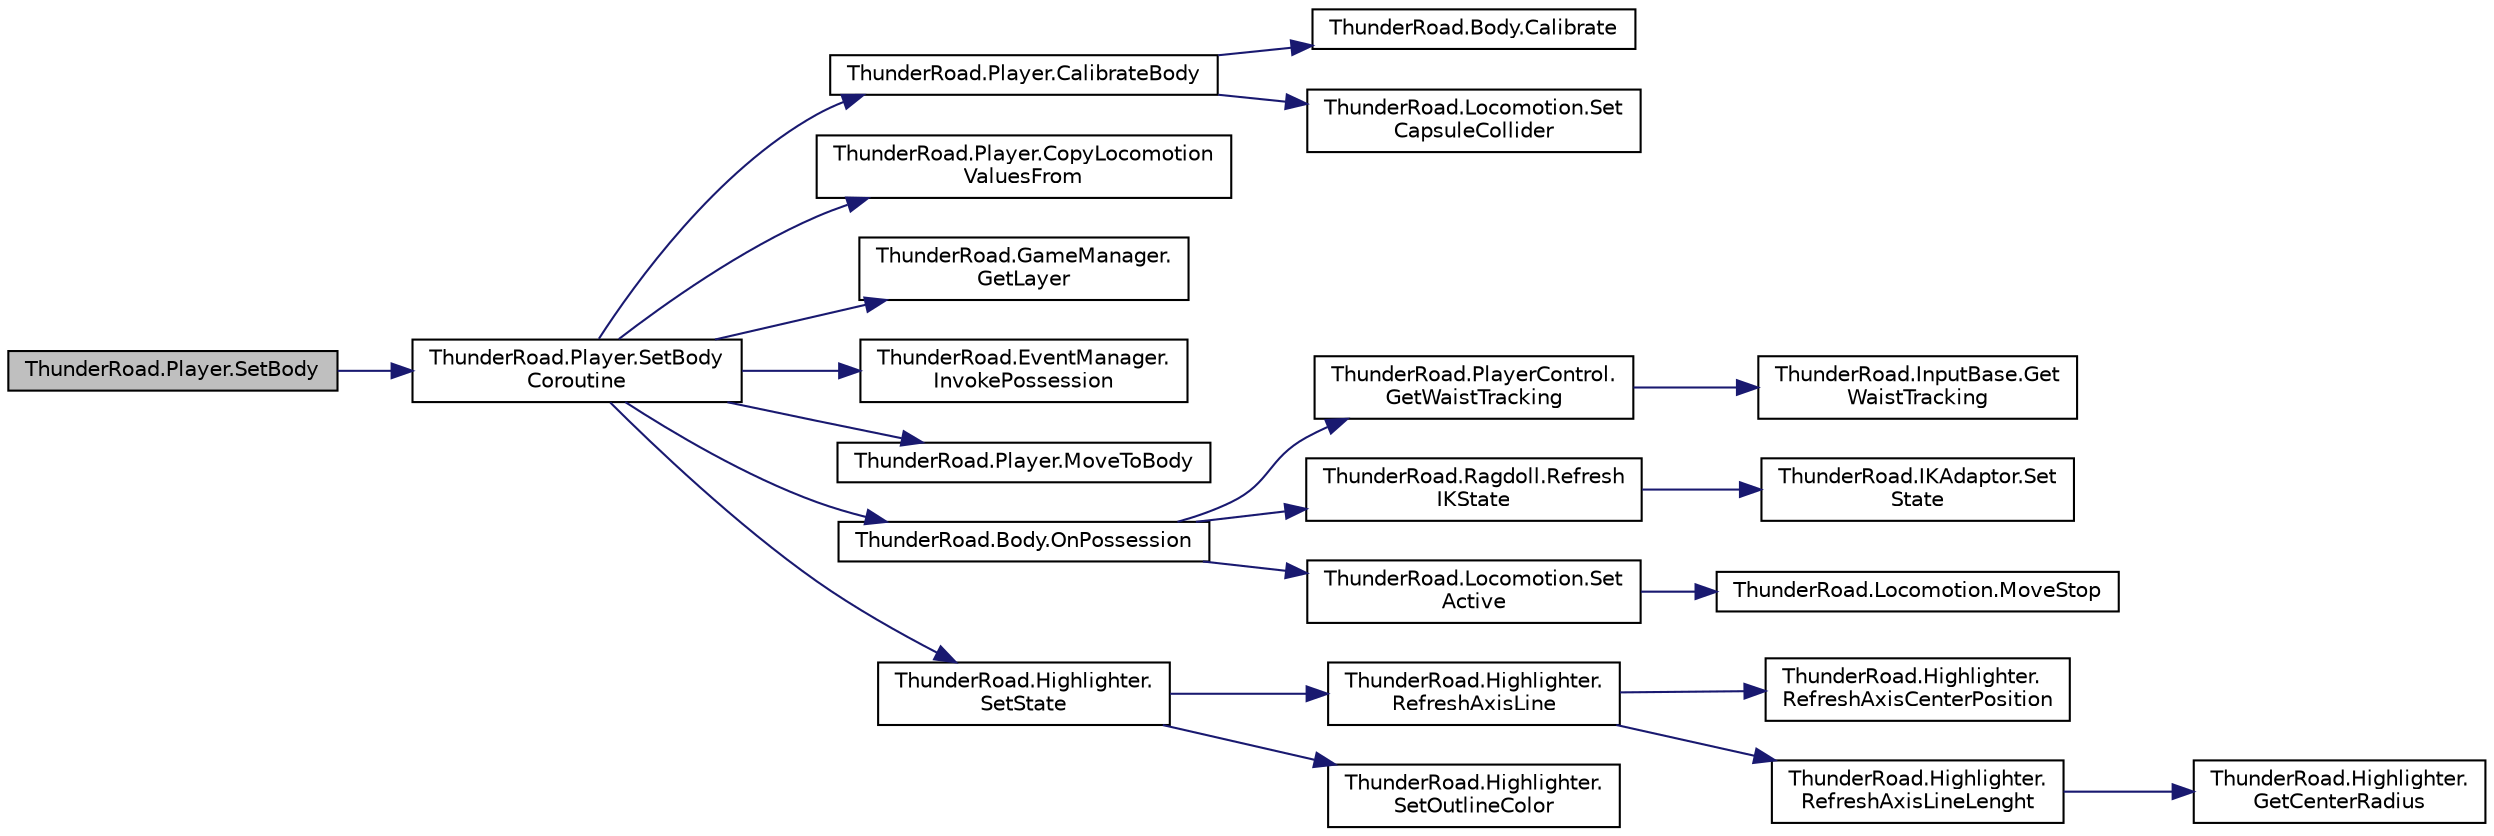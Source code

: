 digraph "ThunderRoad.Player.SetBody"
{
 // LATEX_PDF_SIZE
  edge [fontname="Helvetica",fontsize="10",labelfontname="Helvetica",labelfontsize="10"];
  node [fontname="Helvetica",fontsize="10",shape=record];
  rankdir="LR";
  Node1 [label="ThunderRoad.Player.SetBody",height=0.2,width=0.4,color="black", fillcolor="grey75", style="filled", fontcolor="black",tooltip="Sets the body."];
  Node1 -> Node2 [color="midnightblue",fontsize="10",style="solid",fontname="Helvetica"];
  Node2 [label="ThunderRoad.Player.SetBody\lCoroutine",height=0.2,width=0.4,color="black", fillcolor="white", style="filled",URL="$class_thunder_road_1_1_player.html#a81ee86e0ef9a7b346afe02053b4837f5",tooltip="Sets the body coroutine."];
  Node2 -> Node3 [color="midnightblue",fontsize="10",style="solid",fontname="Helvetica"];
  Node3 [label="ThunderRoad.Player.CalibrateBody",height=0.2,width=0.4,color="black", fillcolor="white", style="filled",URL="$class_thunder_road_1_1_player.html#a6b5380cf00142223271979a8e9b59ccc",tooltip="Calibrates the body."];
  Node3 -> Node4 [color="midnightblue",fontsize="10",style="solid",fontname="Helvetica"];
  Node4 [label="ThunderRoad.Body.Calibrate",height=0.2,width=0.4,color="black", fillcolor="white", style="filled",URL="$class_thunder_road_1_1_body.html#ae92dae2b8e5624fcac17c030047ab987",tooltip="Calibrates this instance."];
  Node3 -> Node5 [color="midnightblue",fontsize="10",style="solid",fontname="Helvetica"];
  Node5 [label="ThunderRoad.Locomotion.Set\lCapsuleCollider",height=0.2,width=0.4,color="black", fillcolor="white", style="filled",URL="$class_thunder_road_1_1_locomotion.html#a15ff1202536b7fe2aff9e892b223594c",tooltip="Sets the capsule collider."];
  Node2 -> Node6 [color="midnightblue",fontsize="10",style="solid",fontname="Helvetica"];
  Node6 [label="ThunderRoad.Player.CopyLocomotion\lValuesFrom",height=0.2,width=0.4,color="black", fillcolor="white", style="filled",URL="$class_thunder_road_1_1_player.html#ac71e62c7cca90dfba098b4dc8a30a0dd",tooltip="Copies the locomotion values from."];
  Node2 -> Node7 [color="midnightblue",fontsize="10",style="solid",fontname="Helvetica"];
  Node7 [label="ThunderRoad.GameManager.\lGetLayer",height=0.2,width=0.4,color="black", fillcolor="white", style="filled",URL="$class_thunder_road_1_1_game_manager.html#a4b7e3521ff92f30374062207b6e30352",tooltip="Gets the layer."];
  Node2 -> Node8 [color="midnightblue",fontsize="10",style="solid",fontname="Helvetica"];
  Node8 [label="ThunderRoad.EventManager.\lInvokePossession",height=0.2,width=0.4,color="black", fillcolor="white", style="filled",URL="$class_thunder_road_1_1_event_manager.html#a9e4a4c5913907c3ac03f6b40d401fb19",tooltip="Invokes the possession."];
  Node2 -> Node9 [color="midnightblue",fontsize="10",style="solid",fontname="Helvetica"];
  Node9 [label="ThunderRoad.Player.MoveToBody",height=0.2,width=0.4,color="black", fillcolor="white", style="filled",URL="$class_thunder_road_1_1_player.html#a82ec5ad086c968f63714aa6308a6ea0e",tooltip="Moves to body."];
  Node2 -> Node10 [color="midnightblue",fontsize="10",style="solid",fontname="Helvetica"];
  Node10 [label="ThunderRoad.Body.OnPossession",height=0.2,width=0.4,color="black", fillcolor="white", style="filled",URL="$class_thunder_road_1_1_body.html#a65793276df6340092c64136da8eab9bf",tooltip="Called when [possession]."];
  Node10 -> Node11 [color="midnightblue",fontsize="10",style="solid",fontname="Helvetica"];
  Node11 [label="ThunderRoad.PlayerControl.\lGetWaistTracking",height=0.2,width=0.4,color="black", fillcolor="white", style="filled",URL="$class_thunder_road_1_1_player_control.html#a9db7d87dc955e52677e182683d36c45f",tooltip="Gets the waist tracking."];
  Node11 -> Node12 [color="midnightblue",fontsize="10",style="solid",fontname="Helvetica"];
  Node12 [label="ThunderRoad.InputBase.Get\lWaistTracking",height=0.2,width=0.4,color="black", fillcolor="white", style="filled",URL="$class_thunder_road_1_1_input_base.html#a68d0dae92f22754dfb2318706a5cf9f7",tooltip="Gets the waist tracking."];
  Node10 -> Node13 [color="midnightblue",fontsize="10",style="solid",fontname="Helvetica"];
  Node13 [label="ThunderRoad.Ragdoll.Refresh\lIKState",height=0.2,width=0.4,color="black", fillcolor="white", style="filled",URL="$class_thunder_road_1_1_ragdoll.html#a4a2919a73a4b441770329465e888fefa",tooltip="Refreshes the state of the ik."];
  Node13 -> Node14 [color="midnightblue",fontsize="10",style="solid",fontname="Helvetica"];
  Node14 [label="ThunderRoad.IKAdaptor.Set\lState",height=0.2,width=0.4,color="black", fillcolor="white", style="filled",URL="$class_thunder_road_1_1_i_k_adaptor.html#ac6aad81cc98d5bf27f06f05186ba9139",tooltip="Sets the state."];
  Node10 -> Node15 [color="midnightblue",fontsize="10",style="solid",fontname="Helvetica"];
  Node15 [label="ThunderRoad.Locomotion.Set\lActive",height=0.2,width=0.4,color="black", fillcolor="white", style="filled",URL="$class_thunder_road_1_1_locomotion.html#a42376933acd3a910da0bf5ca6f8f0cff",tooltip="Sets the active."];
  Node15 -> Node16 [color="midnightblue",fontsize="10",style="solid",fontname="Helvetica"];
  Node16 [label="ThunderRoad.Locomotion.MoveStop",height=0.2,width=0.4,color="black", fillcolor="white", style="filled",URL="$class_thunder_road_1_1_locomotion.html#a0f7eff462503193dc7cc5e96a70cd5f3",tooltip="Moves the stop."];
  Node2 -> Node17 [color="midnightblue",fontsize="10",style="solid",fontname="Helvetica"];
  Node17 [label="ThunderRoad.Highlighter.\lSetState",height=0.2,width=0.4,color="black", fillcolor="white", style="filled",URL="$class_thunder_road_1_1_highlighter.html#aa1487a513b92c7ebb44777930e1bed55",tooltip="Sets the state."];
  Node17 -> Node18 [color="midnightblue",fontsize="10",style="solid",fontname="Helvetica"];
  Node18 [label="ThunderRoad.Highlighter.\lRefreshAxisLine",height=0.2,width=0.4,color="black", fillcolor="white", style="filled",URL="$class_thunder_road_1_1_highlighter.html#a2f25cea56d529813f8ae47a74990f6b1",tooltip="Refreshes the axis line."];
  Node18 -> Node19 [color="midnightblue",fontsize="10",style="solid",fontname="Helvetica"];
  Node19 [label="ThunderRoad.Highlighter.\lRefreshAxisCenterPosition",height=0.2,width=0.4,color="black", fillcolor="white", style="filled",URL="$class_thunder_road_1_1_highlighter.html#a474c763a3a6919ceb4ea47af8062388e",tooltip="Refreshes the axis center position."];
  Node18 -> Node20 [color="midnightblue",fontsize="10",style="solid",fontname="Helvetica"];
  Node20 [label="ThunderRoad.Highlighter.\lRefreshAxisLineLenght",height=0.2,width=0.4,color="black", fillcolor="white", style="filled",URL="$class_thunder_road_1_1_highlighter.html#ab0ff2e6f311cb6cd2fd0fb8b7746c325",tooltip="Refreshes the axis line lenght."];
  Node20 -> Node21 [color="midnightblue",fontsize="10",style="solid",fontname="Helvetica"];
  Node21 [label="ThunderRoad.Highlighter.\lGetCenterRadius",height=0.2,width=0.4,color="black", fillcolor="white", style="filled",URL="$class_thunder_road_1_1_highlighter.html#a946a62aaa694183e1f8d9b331d450a16",tooltip="Gets the center radius."];
  Node17 -> Node22 [color="midnightblue",fontsize="10",style="solid",fontname="Helvetica"];
  Node22 [label="ThunderRoad.Highlighter.\lSetOutlineColor",height=0.2,width=0.4,color="black", fillcolor="white", style="filled",URL="$class_thunder_road_1_1_highlighter.html#a5aef3e86635cbcbaaa727f9d5fb3409c",tooltip="Sets the color of the outline."];
}

